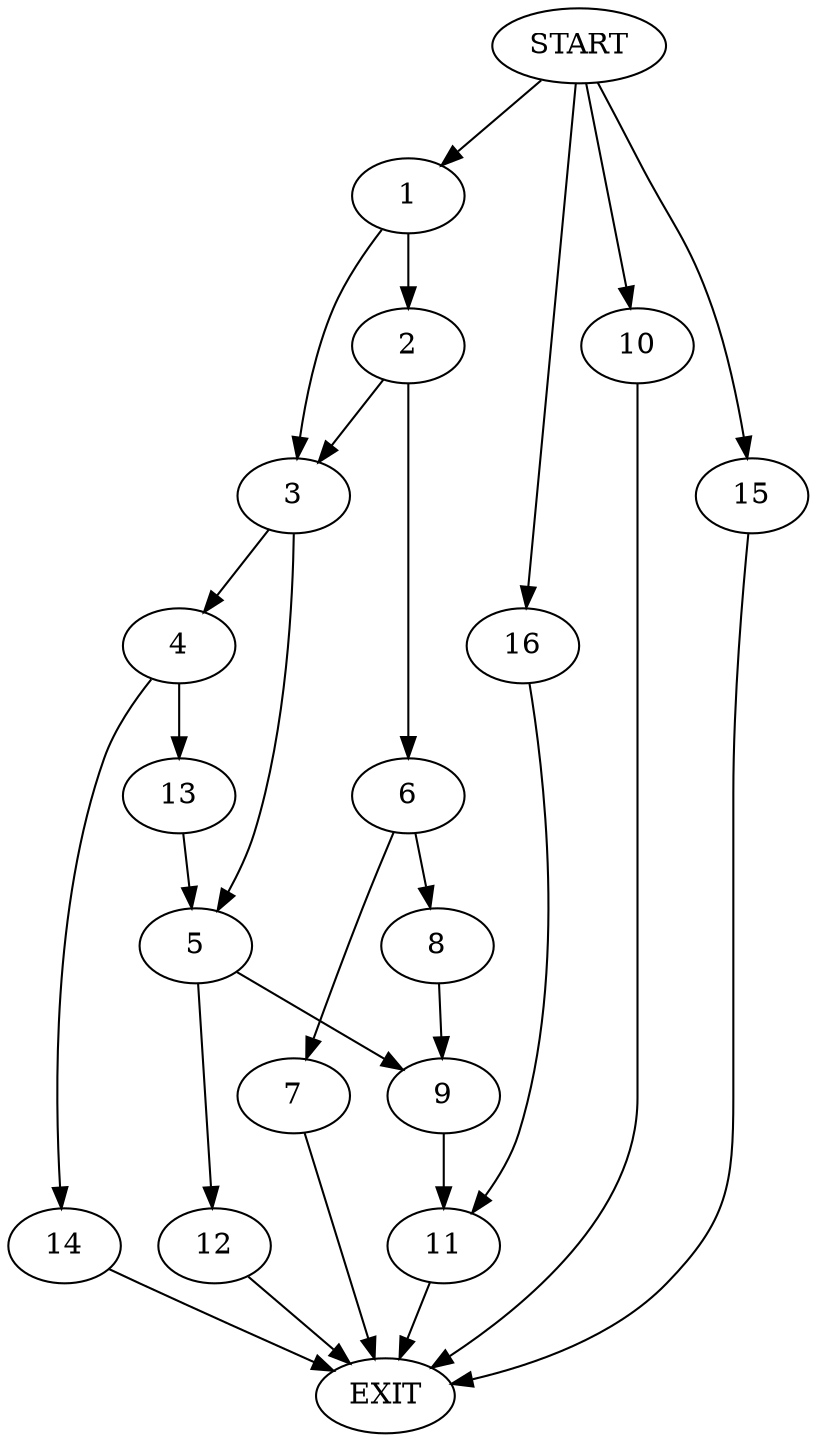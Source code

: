 digraph {
0 [label="START"]
17 [label="EXIT"]
0 -> 1
1 -> 2
1 -> 3
3 -> 4
3 -> 5
2 -> 6
2 -> 3
6 -> 7
6 -> 8
7 -> 17
8 -> 9
0 -> 10
10 -> 17
9 -> 11
5 -> 9
5 -> 12
4 -> 13
4 -> 14
14 -> 17
13 -> 5
12 -> 17
0 -> 15
15 -> 17
11 -> 17
0 -> 16
16 -> 11
}
